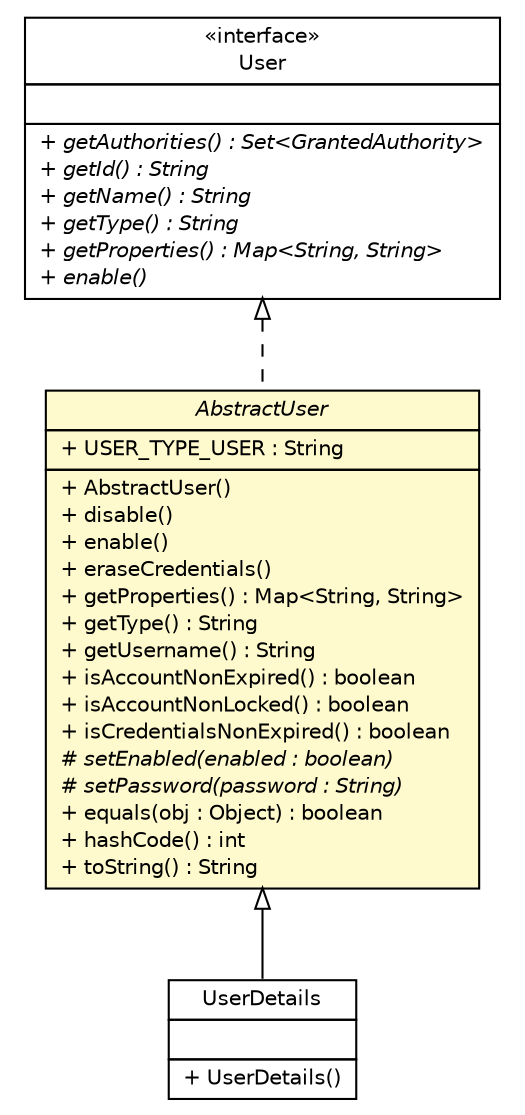 #!/usr/local/bin/dot
#
# Class diagram 
# Generated by UMLGraph version R5_6-24-gf6e263 (http://www.umlgraph.org/)
#

digraph G {
	edge [fontname="Helvetica",fontsize=10,labelfontname="Helvetica",labelfontsize=10];
	node [fontname="Helvetica",fontsize=10,shape=plaintext];
	nodesep=0.25;
	ranksep=0.5;
	// com.yirendai.oss.lib.security.api.UserDetails
	c1016 [label=<<table title="com.yirendai.oss.lib.security.api.UserDetails" border="0" cellborder="1" cellspacing="0" cellpadding="2" port="p" href="./UserDetails.html">
		<tr><td><table border="0" cellspacing="0" cellpadding="1">
<tr><td align="center" balign="center"> UserDetails </td></tr>
		</table></td></tr>
		<tr><td><table border="0" cellspacing="0" cellpadding="1">
<tr><td align="left" balign="left">  </td></tr>
		</table></td></tr>
		<tr><td><table border="0" cellspacing="0" cellpadding="1">
<tr><td align="left" balign="left"> + UserDetails() </td></tr>
		</table></td></tr>
		</table>>, URL="./UserDetails.html", fontname="Helvetica", fontcolor="black", fontsize=10.0];
	// com.yirendai.oss.lib.security.api.User
	c1019 [label=<<table title="com.yirendai.oss.lib.security.api.User" border="0" cellborder="1" cellspacing="0" cellpadding="2" port="p" href="./User.html">
		<tr><td><table border="0" cellspacing="0" cellpadding="1">
<tr><td align="center" balign="center"> &#171;interface&#187; </td></tr>
<tr><td align="center" balign="center"> User </td></tr>
		</table></td></tr>
		<tr><td><table border="0" cellspacing="0" cellpadding="1">
<tr><td align="left" balign="left">  </td></tr>
		</table></td></tr>
		<tr><td><table border="0" cellspacing="0" cellpadding="1">
<tr><td align="left" balign="left"><font face="Helvetica-Oblique" point-size="10.0"> + getAuthorities() : Set&lt;GrantedAuthority&gt; </font></td></tr>
<tr><td align="left" balign="left"><font face="Helvetica-Oblique" point-size="10.0"> + getId() : String </font></td></tr>
<tr><td align="left" balign="left"><font face="Helvetica-Oblique" point-size="10.0"> + getName() : String </font></td></tr>
<tr><td align="left" balign="left"><font face="Helvetica-Oblique" point-size="10.0"> + getType() : String </font></td></tr>
<tr><td align="left" balign="left"><font face="Helvetica-Oblique" point-size="10.0"> + getProperties() : Map&lt;String, String&gt; </font></td></tr>
<tr><td align="left" balign="left"><font face="Helvetica-Oblique" point-size="10.0"> + enable() </font></td></tr>
		</table></td></tr>
		</table>>, URL="./User.html", fontname="Helvetica", fontcolor="black", fontsize=10.0];
	// com.yirendai.oss.lib.security.api.AbstractUser
	c1025 [label=<<table title="com.yirendai.oss.lib.security.api.AbstractUser" border="0" cellborder="1" cellspacing="0" cellpadding="2" port="p" bgcolor="lemonChiffon" href="./AbstractUser.html">
		<tr><td><table border="0" cellspacing="0" cellpadding="1">
<tr><td align="center" balign="center"><font face="Helvetica-Oblique"> AbstractUser </font></td></tr>
		</table></td></tr>
		<tr><td><table border="0" cellspacing="0" cellpadding="1">
<tr><td align="left" balign="left"> + USER_TYPE_USER : String </td></tr>
		</table></td></tr>
		<tr><td><table border="0" cellspacing="0" cellpadding="1">
<tr><td align="left" balign="left"> + AbstractUser() </td></tr>
<tr><td align="left" balign="left"> + disable() </td></tr>
<tr><td align="left" balign="left"> + enable() </td></tr>
<tr><td align="left" balign="left"> + eraseCredentials() </td></tr>
<tr><td align="left" balign="left"> + getProperties() : Map&lt;String, String&gt; </td></tr>
<tr><td align="left" balign="left"> + getType() : String </td></tr>
<tr><td align="left" balign="left"> + getUsername() : String </td></tr>
<tr><td align="left" balign="left"> + isAccountNonExpired() : boolean </td></tr>
<tr><td align="left" balign="left"> + isAccountNonLocked() : boolean </td></tr>
<tr><td align="left" balign="left"> + isCredentialsNonExpired() : boolean </td></tr>
<tr><td align="left" balign="left"><font face="Helvetica-Oblique" point-size="10.0"> # setEnabled(enabled : boolean) </font></td></tr>
<tr><td align="left" balign="left"><font face="Helvetica-Oblique" point-size="10.0"> # setPassword(password : String) </font></td></tr>
<tr><td align="left" balign="left"> + equals(obj : Object) : boolean </td></tr>
<tr><td align="left" balign="left"> + hashCode() : int </td></tr>
<tr><td align="left" balign="left"> + toString() : String </td></tr>
		</table></td></tr>
		</table>>, URL="./AbstractUser.html", fontname="Helvetica", fontcolor="black", fontsize=10.0];
	//com.yirendai.oss.lib.security.api.UserDetails extends com.yirendai.oss.lib.security.api.AbstractUser
	c1025:p -> c1016:p [dir=back,arrowtail=empty];
	//com.yirendai.oss.lib.security.api.AbstractUser implements com.yirendai.oss.lib.security.api.User
	c1019:p -> c1025:p [dir=back,arrowtail=empty,style=dashed];
}

